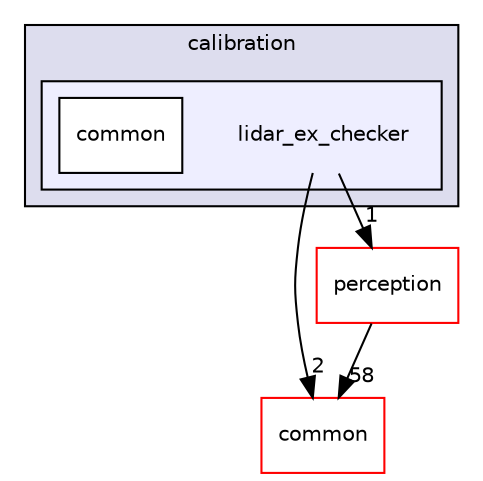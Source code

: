 digraph "modules/calibration/lidar_ex_checker" {
  compound=true
  node [ fontsize="10", fontname="Helvetica"];
  edge [ labelfontsize="10", labelfontname="Helvetica"];
  subgraph clusterdir_7c65cbb973476a05c0dc021f88a090d1 {
    graph [ bgcolor="#ddddee", pencolor="black", label="calibration" fontname="Helvetica", fontsize="10", URL="dir_7c65cbb973476a05c0dc021f88a090d1.html"]
  subgraph clusterdir_c137cb1315364b6542f9d726347c6026 {
    graph [ bgcolor="#eeeeff", pencolor="black", label="" URL="dir_c137cb1315364b6542f9d726347c6026.html"];
    dir_c137cb1315364b6542f9d726347c6026 [shape=plaintext label="lidar_ex_checker"];
    dir_2de7d03fbdd242d832f78eee9a14c884 [shape=box label="common" color="black" fillcolor="white" style="filled" URL="dir_2de7d03fbdd242d832f78eee9a14c884.html"];
  }
  }
  dir_9a5e51f49964887903df6eed98080585 [shape=box label="common" fillcolor="white" style="filled" color="red" URL="dir_9a5e51f49964887903df6eed98080585.html"];
  dir_eae0ee1c8937adf30ca5fa2a95a97c5d [shape=box label="perception" fillcolor="white" style="filled" color="red" URL="dir_eae0ee1c8937adf30ca5fa2a95a97c5d.html"];
  dir_eae0ee1c8937adf30ca5fa2a95a97c5d->dir_9a5e51f49964887903df6eed98080585 [headlabel="58", labeldistance=1.5 headhref="dir_000035_000050.html"];
  dir_c137cb1315364b6542f9d726347c6026->dir_9a5e51f49964887903df6eed98080585 [headlabel="2", labeldistance=1.5 headhref="dir_000041_000050.html"];
  dir_c137cb1315364b6542f9d726347c6026->dir_eae0ee1c8937adf30ca5fa2a95a97c5d [headlabel="1", labeldistance=1.5 headhref="dir_000041_000035.html"];
}
